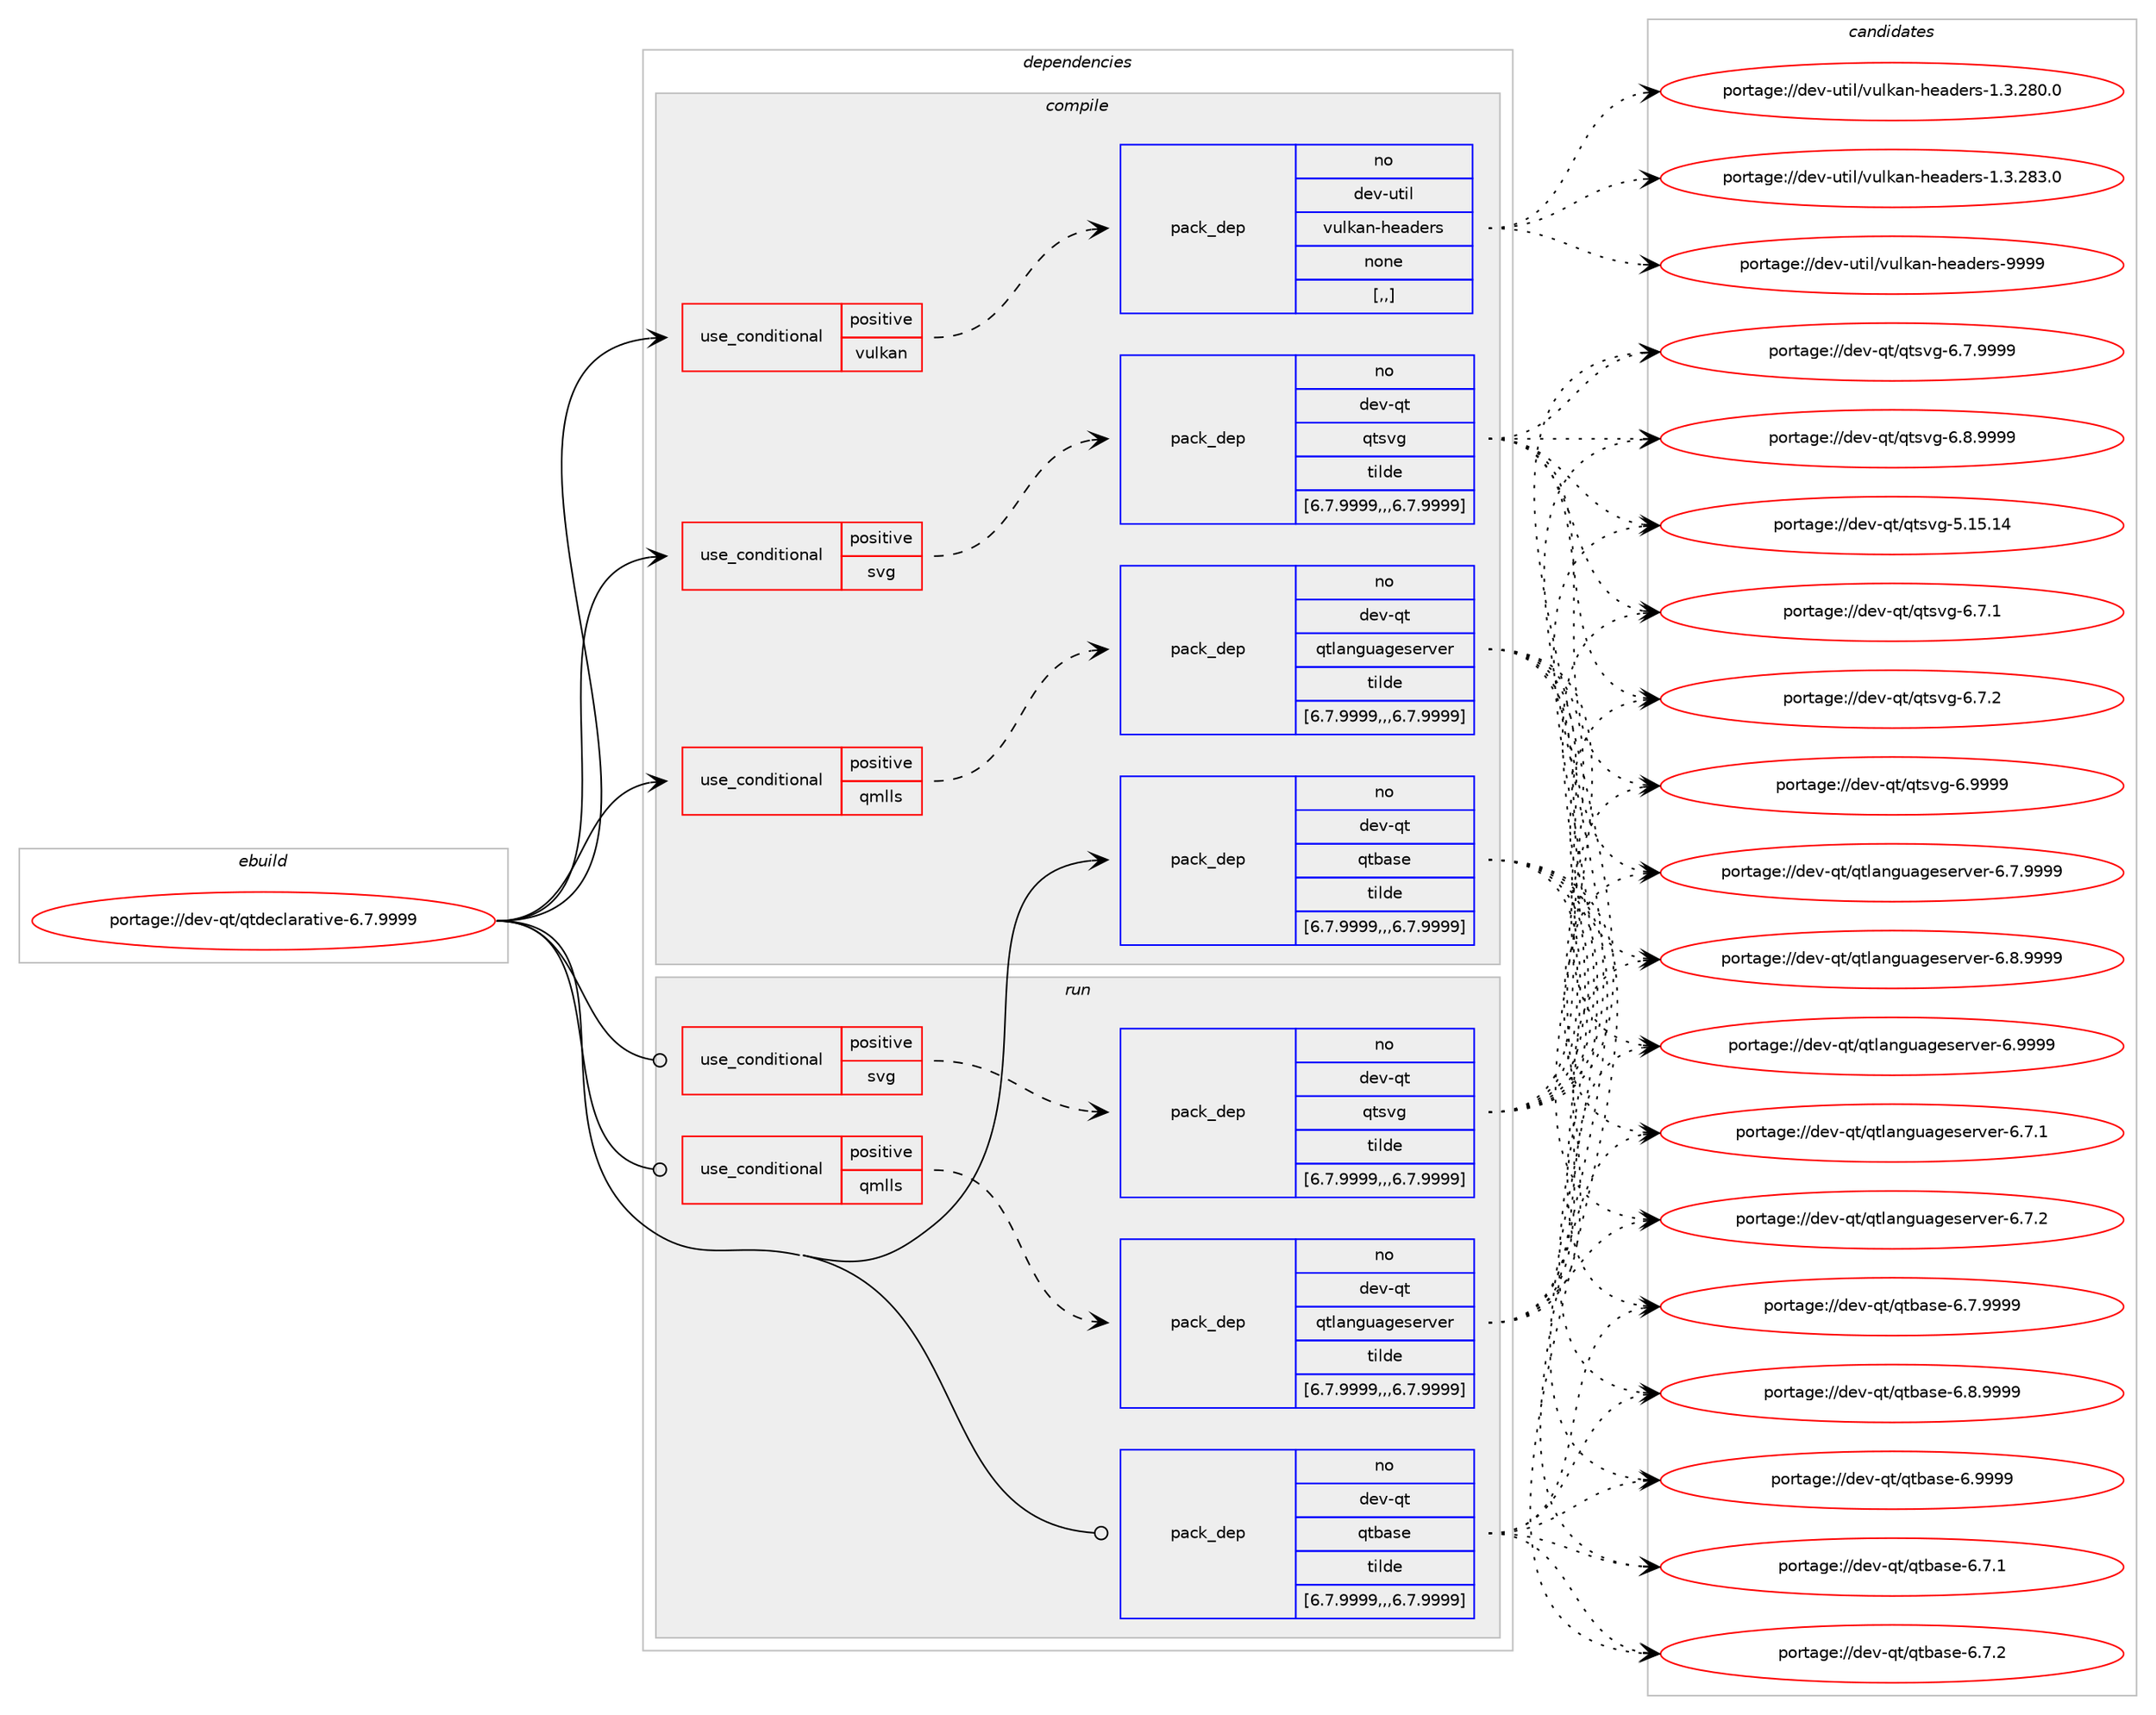 digraph prolog {

# *************
# Graph options
# *************

newrank=true;
concentrate=true;
compound=true;
graph [rankdir=LR,fontname=Helvetica,fontsize=10,ranksep=1.5];#, ranksep=2.5, nodesep=0.2];
edge  [arrowhead=vee];
node  [fontname=Helvetica,fontsize=10];

# **********
# The ebuild
# **********

subgraph cluster_leftcol {
color=gray;
rank=same;
label=<<i>ebuild</i>>;
id [label="portage://dev-qt/qtdeclarative-6.7.9999", color=red, width=4, href="../dev-qt/qtdeclarative-6.7.9999.svg"];
}

# ****************
# The dependencies
# ****************

subgraph cluster_midcol {
color=gray;
label=<<i>dependencies</i>>;
subgraph cluster_compile {
fillcolor="#eeeeee";
style=filled;
label=<<i>compile</i>>;
subgraph cond40737 {
dependency165446 [label=<<TABLE BORDER="0" CELLBORDER="1" CELLSPACING="0" CELLPADDING="4"><TR><TD ROWSPAN="3" CELLPADDING="10">use_conditional</TD></TR><TR><TD>positive</TD></TR><TR><TD>qmlls</TD></TR></TABLE>>, shape=none, color=red];
subgraph pack123469 {
dependency165447 [label=<<TABLE BORDER="0" CELLBORDER="1" CELLSPACING="0" CELLPADDING="4" WIDTH="220"><TR><TD ROWSPAN="6" CELLPADDING="30">pack_dep</TD></TR><TR><TD WIDTH="110">no</TD></TR><TR><TD>dev-qt</TD></TR><TR><TD>qtlanguageserver</TD></TR><TR><TD>tilde</TD></TR><TR><TD>[6.7.9999,,,6.7.9999]</TD></TR></TABLE>>, shape=none, color=blue];
}
dependency165446:e -> dependency165447:w [weight=20,style="dashed",arrowhead="vee"];
}
id:e -> dependency165446:w [weight=20,style="solid",arrowhead="vee"];
subgraph cond40738 {
dependency165448 [label=<<TABLE BORDER="0" CELLBORDER="1" CELLSPACING="0" CELLPADDING="4"><TR><TD ROWSPAN="3" CELLPADDING="10">use_conditional</TD></TR><TR><TD>positive</TD></TR><TR><TD>svg</TD></TR></TABLE>>, shape=none, color=red];
subgraph pack123470 {
dependency165449 [label=<<TABLE BORDER="0" CELLBORDER="1" CELLSPACING="0" CELLPADDING="4" WIDTH="220"><TR><TD ROWSPAN="6" CELLPADDING="30">pack_dep</TD></TR><TR><TD WIDTH="110">no</TD></TR><TR><TD>dev-qt</TD></TR><TR><TD>qtsvg</TD></TR><TR><TD>tilde</TD></TR><TR><TD>[6.7.9999,,,6.7.9999]</TD></TR></TABLE>>, shape=none, color=blue];
}
dependency165448:e -> dependency165449:w [weight=20,style="dashed",arrowhead="vee"];
}
id:e -> dependency165448:w [weight=20,style="solid",arrowhead="vee"];
subgraph cond40739 {
dependency165450 [label=<<TABLE BORDER="0" CELLBORDER="1" CELLSPACING="0" CELLPADDING="4"><TR><TD ROWSPAN="3" CELLPADDING="10">use_conditional</TD></TR><TR><TD>positive</TD></TR><TR><TD>vulkan</TD></TR></TABLE>>, shape=none, color=red];
subgraph pack123471 {
dependency165451 [label=<<TABLE BORDER="0" CELLBORDER="1" CELLSPACING="0" CELLPADDING="4" WIDTH="220"><TR><TD ROWSPAN="6" CELLPADDING="30">pack_dep</TD></TR><TR><TD WIDTH="110">no</TD></TR><TR><TD>dev-util</TD></TR><TR><TD>vulkan-headers</TD></TR><TR><TD>none</TD></TR><TR><TD>[,,]</TD></TR></TABLE>>, shape=none, color=blue];
}
dependency165450:e -> dependency165451:w [weight=20,style="dashed",arrowhead="vee"];
}
id:e -> dependency165450:w [weight=20,style="solid",arrowhead="vee"];
subgraph pack123472 {
dependency165452 [label=<<TABLE BORDER="0" CELLBORDER="1" CELLSPACING="0" CELLPADDING="4" WIDTH="220"><TR><TD ROWSPAN="6" CELLPADDING="30">pack_dep</TD></TR><TR><TD WIDTH="110">no</TD></TR><TR><TD>dev-qt</TD></TR><TR><TD>qtbase</TD></TR><TR><TD>tilde</TD></TR><TR><TD>[6.7.9999,,,6.7.9999]</TD></TR></TABLE>>, shape=none, color=blue];
}
id:e -> dependency165452:w [weight=20,style="solid",arrowhead="vee"];
}
subgraph cluster_compileandrun {
fillcolor="#eeeeee";
style=filled;
label=<<i>compile and run</i>>;
}
subgraph cluster_run {
fillcolor="#eeeeee";
style=filled;
label=<<i>run</i>>;
subgraph cond40740 {
dependency165453 [label=<<TABLE BORDER="0" CELLBORDER="1" CELLSPACING="0" CELLPADDING="4"><TR><TD ROWSPAN="3" CELLPADDING="10">use_conditional</TD></TR><TR><TD>positive</TD></TR><TR><TD>qmlls</TD></TR></TABLE>>, shape=none, color=red];
subgraph pack123473 {
dependency165454 [label=<<TABLE BORDER="0" CELLBORDER="1" CELLSPACING="0" CELLPADDING="4" WIDTH="220"><TR><TD ROWSPAN="6" CELLPADDING="30">pack_dep</TD></TR><TR><TD WIDTH="110">no</TD></TR><TR><TD>dev-qt</TD></TR><TR><TD>qtlanguageserver</TD></TR><TR><TD>tilde</TD></TR><TR><TD>[6.7.9999,,,6.7.9999]</TD></TR></TABLE>>, shape=none, color=blue];
}
dependency165453:e -> dependency165454:w [weight=20,style="dashed",arrowhead="vee"];
}
id:e -> dependency165453:w [weight=20,style="solid",arrowhead="odot"];
subgraph cond40741 {
dependency165455 [label=<<TABLE BORDER="0" CELLBORDER="1" CELLSPACING="0" CELLPADDING="4"><TR><TD ROWSPAN="3" CELLPADDING="10">use_conditional</TD></TR><TR><TD>positive</TD></TR><TR><TD>svg</TD></TR></TABLE>>, shape=none, color=red];
subgraph pack123474 {
dependency165456 [label=<<TABLE BORDER="0" CELLBORDER="1" CELLSPACING="0" CELLPADDING="4" WIDTH="220"><TR><TD ROWSPAN="6" CELLPADDING="30">pack_dep</TD></TR><TR><TD WIDTH="110">no</TD></TR><TR><TD>dev-qt</TD></TR><TR><TD>qtsvg</TD></TR><TR><TD>tilde</TD></TR><TR><TD>[6.7.9999,,,6.7.9999]</TD></TR></TABLE>>, shape=none, color=blue];
}
dependency165455:e -> dependency165456:w [weight=20,style="dashed",arrowhead="vee"];
}
id:e -> dependency165455:w [weight=20,style="solid",arrowhead="odot"];
subgraph pack123475 {
dependency165457 [label=<<TABLE BORDER="0" CELLBORDER="1" CELLSPACING="0" CELLPADDING="4" WIDTH="220"><TR><TD ROWSPAN="6" CELLPADDING="30">pack_dep</TD></TR><TR><TD WIDTH="110">no</TD></TR><TR><TD>dev-qt</TD></TR><TR><TD>qtbase</TD></TR><TR><TD>tilde</TD></TR><TR><TD>[6.7.9999,,,6.7.9999]</TD></TR></TABLE>>, shape=none, color=blue];
}
id:e -> dependency165457:w [weight=20,style="solid",arrowhead="odot"];
}
}

# **************
# The candidates
# **************

subgraph cluster_choices {
rank=same;
color=gray;
label=<<i>candidates</i>>;

subgraph choice123469 {
color=black;
nodesep=1;
choice10010111845113116471131161089711010311797103101115101114118101114455446554649 [label="portage://dev-qt/qtlanguageserver-6.7.1", color=red, width=4,href="../dev-qt/qtlanguageserver-6.7.1.svg"];
choice10010111845113116471131161089711010311797103101115101114118101114455446554650 [label="portage://dev-qt/qtlanguageserver-6.7.2", color=red, width=4,href="../dev-qt/qtlanguageserver-6.7.2.svg"];
choice10010111845113116471131161089711010311797103101115101114118101114455446554657575757 [label="portage://dev-qt/qtlanguageserver-6.7.9999", color=red, width=4,href="../dev-qt/qtlanguageserver-6.7.9999.svg"];
choice10010111845113116471131161089711010311797103101115101114118101114455446564657575757 [label="portage://dev-qt/qtlanguageserver-6.8.9999", color=red, width=4,href="../dev-qt/qtlanguageserver-6.8.9999.svg"];
choice1001011184511311647113116108971101031179710310111510111411810111445544657575757 [label="portage://dev-qt/qtlanguageserver-6.9999", color=red, width=4,href="../dev-qt/qtlanguageserver-6.9999.svg"];
dependency165447:e -> choice10010111845113116471131161089711010311797103101115101114118101114455446554649:w [style=dotted,weight="100"];
dependency165447:e -> choice10010111845113116471131161089711010311797103101115101114118101114455446554650:w [style=dotted,weight="100"];
dependency165447:e -> choice10010111845113116471131161089711010311797103101115101114118101114455446554657575757:w [style=dotted,weight="100"];
dependency165447:e -> choice10010111845113116471131161089711010311797103101115101114118101114455446564657575757:w [style=dotted,weight="100"];
dependency165447:e -> choice1001011184511311647113116108971101031179710310111510111411810111445544657575757:w [style=dotted,weight="100"];
}
subgraph choice123470 {
color=black;
nodesep=1;
choice10010111845113116471131161151181034553464953464952 [label="portage://dev-qt/qtsvg-5.15.14", color=red, width=4,href="../dev-qt/qtsvg-5.15.14.svg"];
choice1001011184511311647113116115118103455446554649 [label="portage://dev-qt/qtsvg-6.7.1", color=red, width=4,href="../dev-qt/qtsvg-6.7.1.svg"];
choice1001011184511311647113116115118103455446554650 [label="portage://dev-qt/qtsvg-6.7.2", color=red, width=4,href="../dev-qt/qtsvg-6.7.2.svg"];
choice1001011184511311647113116115118103455446554657575757 [label="portage://dev-qt/qtsvg-6.7.9999", color=red, width=4,href="../dev-qt/qtsvg-6.7.9999.svg"];
choice1001011184511311647113116115118103455446564657575757 [label="portage://dev-qt/qtsvg-6.8.9999", color=red, width=4,href="../dev-qt/qtsvg-6.8.9999.svg"];
choice100101118451131164711311611511810345544657575757 [label="portage://dev-qt/qtsvg-6.9999", color=red, width=4,href="../dev-qt/qtsvg-6.9999.svg"];
dependency165449:e -> choice10010111845113116471131161151181034553464953464952:w [style=dotted,weight="100"];
dependency165449:e -> choice1001011184511311647113116115118103455446554649:w [style=dotted,weight="100"];
dependency165449:e -> choice1001011184511311647113116115118103455446554650:w [style=dotted,weight="100"];
dependency165449:e -> choice1001011184511311647113116115118103455446554657575757:w [style=dotted,weight="100"];
dependency165449:e -> choice1001011184511311647113116115118103455446564657575757:w [style=dotted,weight="100"];
dependency165449:e -> choice100101118451131164711311611511810345544657575757:w [style=dotted,weight="100"];
}
subgraph choice123471 {
color=black;
nodesep=1;
choice100101118451171161051084711811710810797110451041019710010111411545494651465056484648 [label="portage://dev-util/vulkan-headers-1.3.280.0", color=red, width=4,href="../dev-util/vulkan-headers-1.3.280.0.svg"];
choice100101118451171161051084711811710810797110451041019710010111411545494651465056514648 [label="portage://dev-util/vulkan-headers-1.3.283.0", color=red, width=4,href="../dev-util/vulkan-headers-1.3.283.0.svg"];
choice10010111845117116105108471181171081079711045104101971001011141154557575757 [label="portage://dev-util/vulkan-headers-9999", color=red, width=4,href="../dev-util/vulkan-headers-9999.svg"];
dependency165451:e -> choice100101118451171161051084711811710810797110451041019710010111411545494651465056484648:w [style=dotted,weight="100"];
dependency165451:e -> choice100101118451171161051084711811710810797110451041019710010111411545494651465056514648:w [style=dotted,weight="100"];
dependency165451:e -> choice10010111845117116105108471181171081079711045104101971001011141154557575757:w [style=dotted,weight="100"];
}
subgraph choice123472 {
color=black;
nodesep=1;
choice10010111845113116471131169897115101455446554649 [label="portage://dev-qt/qtbase-6.7.1", color=red, width=4,href="../dev-qt/qtbase-6.7.1.svg"];
choice10010111845113116471131169897115101455446554650 [label="portage://dev-qt/qtbase-6.7.2", color=red, width=4,href="../dev-qt/qtbase-6.7.2.svg"];
choice10010111845113116471131169897115101455446554657575757 [label="portage://dev-qt/qtbase-6.7.9999", color=red, width=4,href="../dev-qt/qtbase-6.7.9999.svg"];
choice10010111845113116471131169897115101455446564657575757 [label="portage://dev-qt/qtbase-6.8.9999", color=red, width=4,href="../dev-qt/qtbase-6.8.9999.svg"];
choice1001011184511311647113116989711510145544657575757 [label="portage://dev-qt/qtbase-6.9999", color=red, width=4,href="../dev-qt/qtbase-6.9999.svg"];
dependency165452:e -> choice10010111845113116471131169897115101455446554649:w [style=dotted,weight="100"];
dependency165452:e -> choice10010111845113116471131169897115101455446554650:w [style=dotted,weight="100"];
dependency165452:e -> choice10010111845113116471131169897115101455446554657575757:w [style=dotted,weight="100"];
dependency165452:e -> choice10010111845113116471131169897115101455446564657575757:w [style=dotted,weight="100"];
dependency165452:e -> choice1001011184511311647113116989711510145544657575757:w [style=dotted,weight="100"];
}
subgraph choice123473 {
color=black;
nodesep=1;
choice10010111845113116471131161089711010311797103101115101114118101114455446554649 [label="portage://dev-qt/qtlanguageserver-6.7.1", color=red, width=4,href="../dev-qt/qtlanguageserver-6.7.1.svg"];
choice10010111845113116471131161089711010311797103101115101114118101114455446554650 [label="portage://dev-qt/qtlanguageserver-6.7.2", color=red, width=4,href="../dev-qt/qtlanguageserver-6.7.2.svg"];
choice10010111845113116471131161089711010311797103101115101114118101114455446554657575757 [label="portage://dev-qt/qtlanguageserver-6.7.9999", color=red, width=4,href="../dev-qt/qtlanguageserver-6.7.9999.svg"];
choice10010111845113116471131161089711010311797103101115101114118101114455446564657575757 [label="portage://dev-qt/qtlanguageserver-6.8.9999", color=red, width=4,href="../dev-qt/qtlanguageserver-6.8.9999.svg"];
choice1001011184511311647113116108971101031179710310111510111411810111445544657575757 [label="portage://dev-qt/qtlanguageserver-6.9999", color=red, width=4,href="../dev-qt/qtlanguageserver-6.9999.svg"];
dependency165454:e -> choice10010111845113116471131161089711010311797103101115101114118101114455446554649:w [style=dotted,weight="100"];
dependency165454:e -> choice10010111845113116471131161089711010311797103101115101114118101114455446554650:w [style=dotted,weight="100"];
dependency165454:e -> choice10010111845113116471131161089711010311797103101115101114118101114455446554657575757:w [style=dotted,weight="100"];
dependency165454:e -> choice10010111845113116471131161089711010311797103101115101114118101114455446564657575757:w [style=dotted,weight="100"];
dependency165454:e -> choice1001011184511311647113116108971101031179710310111510111411810111445544657575757:w [style=dotted,weight="100"];
}
subgraph choice123474 {
color=black;
nodesep=1;
choice10010111845113116471131161151181034553464953464952 [label="portage://dev-qt/qtsvg-5.15.14", color=red, width=4,href="../dev-qt/qtsvg-5.15.14.svg"];
choice1001011184511311647113116115118103455446554649 [label="portage://dev-qt/qtsvg-6.7.1", color=red, width=4,href="../dev-qt/qtsvg-6.7.1.svg"];
choice1001011184511311647113116115118103455446554650 [label="portage://dev-qt/qtsvg-6.7.2", color=red, width=4,href="../dev-qt/qtsvg-6.7.2.svg"];
choice1001011184511311647113116115118103455446554657575757 [label="portage://dev-qt/qtsvg-6.7.9999", color=red, width=4,href="../dev-qt/qtsvg-6.7.9999.svg"];
choice1001011184511311647113116115118103455446564657575757 [label="portage://dev-qt/qtsvg-6.8.9999", color=red, width=4,href="../dev-qt/qtsvg-6.8.9999.svg"];
choice100101118451131164711311611511810345544657575757 [label="portage://dev-qt/qtsvg-6.9999", color=red, width=4,href="../dev-qt/qtsvg-6.9999.svg"];
dependency165456:e -> choice10010111845113116471131161151181034553464953464952:w [style=dotted,weight="100"];
dependency165456:e -> choice1001011184511311647113116115118103455446554649:w [style=dotted,weight="100"];
dependency165456:e -> choice1001011184511311647113116115118103455446554650:w [style=dotted,weight="100"];
dependency165456:e -> choice1001011184511311647113116115118103455446554657575757:w [style=dotted,weight="100"];
dependency165456:e -> choice1001011184511311647113116115118103455446564657575757:w [style=dotted,weight="100"];
dependency165456:e -> choice100101118451131164711311611511810345544657575757:w [style=dotted,weight="100"];
}
subgraph choice123475 {
color=black;
nodesep=1;
choice10010111845113116471131169897115101455446554649 [label="portage://dev-qt/qtbase-6.7.1", color=red, width=4,href="../dev-qt/qtbase-6.7.1.svg"];
choice10010111845113116471131169897115101455446554650 [label="portage://dev-qt/qtbase-6.7.2", color=red, width=4,href="../dev-qt/qtbase-6.7.2.svg"];
choice10010111845113116471131169897115101455446554657575757 [label="portage://dev-qt/qtbase-6.7.9999", color=red, width=4,href="../dev-qt/qtbase-6.7.9999.svg"];
choice10010111845113116471131169897115101455446564657575757 [label="portage://dev-qt/qtbase-6.8.9999", color=red, width=4,href="../dev-qt/qtbase-6.8.9999.svg"];
choice1001011184511311647113116989711510145544657575757 [label="portage://dev-qt/qtbase-6.9999", color=red, width=4,href="../dev-qt/qtbase-6.9999.svg"];
dependency165457:e -> choice10010111845113116471131169897115101455446554649:w [style=dotted,weight="100"];
dependency165457:e -> choice10010111845113116471131169897115101455446554650:w [style=dotted,weight="100"];
dependency165457:e -> choice10010111845113116471131169897115101455446554657575757:w [style=dotted,weight="100"];
dependency165457:e -> choice10010111845113116471131169897115101455446564657575757:w [style=dotted,weight="100"];
dependency165457:e -> choice1001011184511311647113116989711510145544657575757:w [style=dotted,weight="100"];
}
}

}
